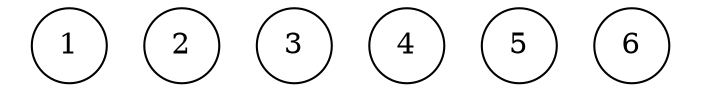 digraph g1 {
  graph [pad="0.212,0.055"]
  node [shape=circle]
  1 [pos="2,0!"]
  2 [pos="1.414,1.414!"]
  3 [pos="0,2!"]
  4 [pos="-1.414,1.414!"]
  5 [pos="-2,0!"]
  6 [pos="-1.414,-1.414!"]
}

